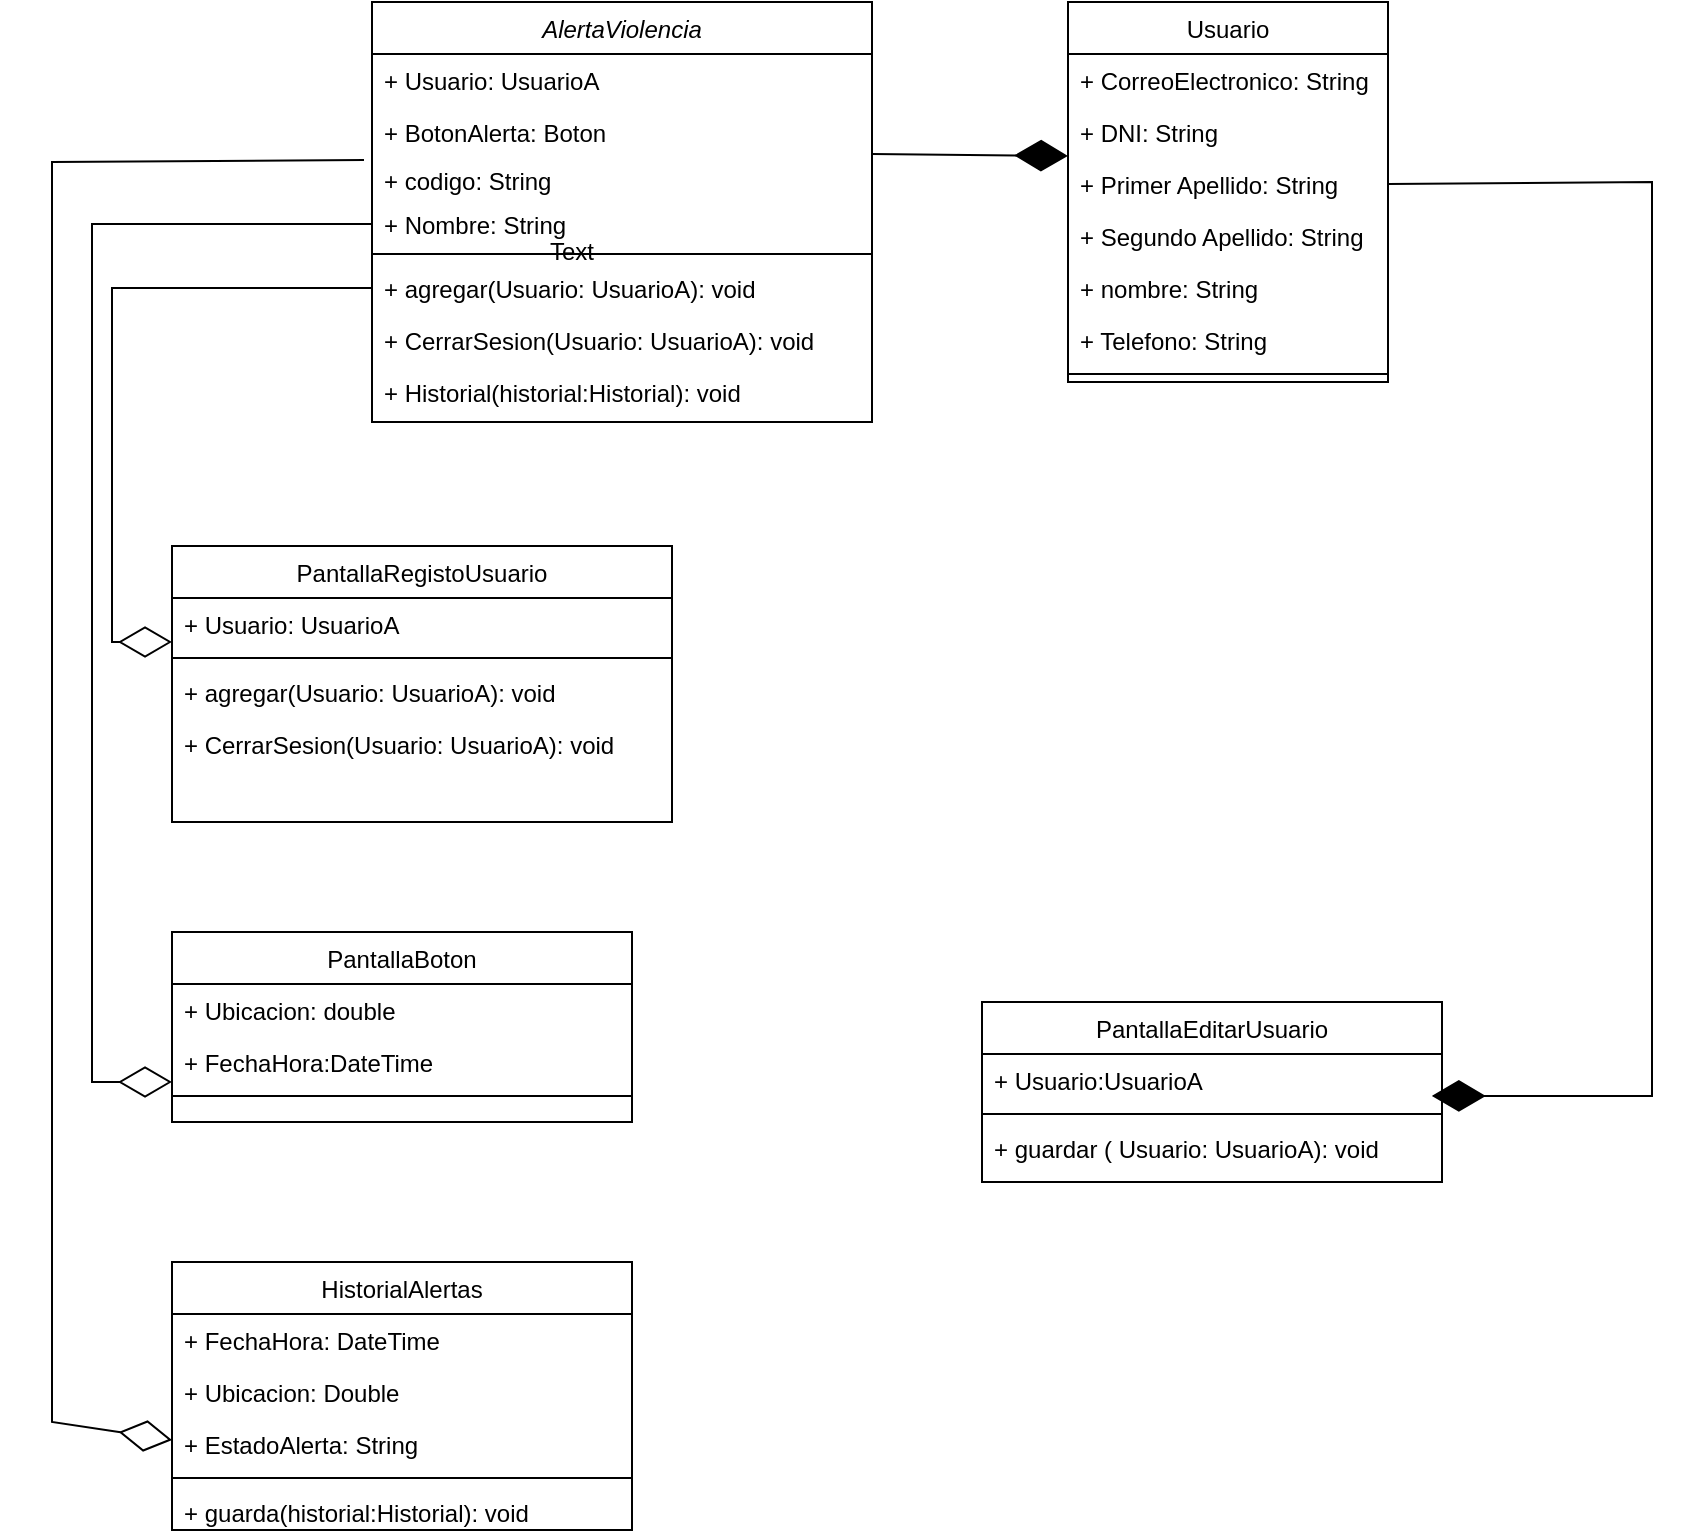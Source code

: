 <mxfile version="22.0.3" type="github">
  <diagram id="C5RBs43oDa-KdzZeNtuy" name="Page-1">
    <mxGraphModel dx="1862" dy="593" grid="1" gridSize="10" guides="1" tooltips="1" connect="1" arrows="1" fold="1" page="1" pageScale="1" pageWidth="827" pageHeight="1169" math="0" shadow="0">
      <root>
        <mxCell id="WIyWlLk6GJQsqaUBKTNV-0" />
        <mxCell id="WIyWlLk6GJQsqaUBKTNV-1" parent="WIyWlLk6GJQsqaUBKTNV-0" />
        <mxCell id="zkfFHV4jXpPFQw0GAbJ--0" value="AlertaViolencia" style="swimlane;fontStyle=2;align=center;verticalAlign=top;childLayout=stackLayout;horizontal=1;startSize=26;horizontalStack=0;resizeParent=1;resizeLast=0;collapsible=1;marginBottom=0;rounded=0;shadow=0;strokeWidth=1;direction=east;" parent="WIyWlLk6GJQsqaUBKTNV-1" vertex="1">
          <mxGeometry x="160" y="120" width="250" height="210" as="geometry">
            <mxRectangle x="230" y="140" width="160" height="26" as="alternateBounds" />
          </mxGeometry>
        </mxCell>
        <mxCell id="zkfFHV4jXpPFQw0GAbJ--1" value="+ Usuario: UsuarioA" style="text;align=left;verticalAlign=top;spacingLeft=4;spacingRight=4;overflow=hidden;rotatable=0;points=[[0,0.5],[1,0.5]];portConstraint=eastwest;" parent="zkfFHV4jXpPFQw0GAbJ--0" vertex="1">
          <mxGeometry y="26" width="250" height="26" as="geometry" />
        </mxCell>
        <mxCell id="zkfFHV4jXpPFQw0GAbJ--2" value="+ BotonAlerta: Boton" style="text;align=left;verticalAlign=top;spacingLeft=4;spacingRight=4;overflow=hidden;rotatable=0;points=[[0,0.5],[1,0.5]];portConstraint=eastwest;rounded=0;shadow=0;html=0;" parent="zkfFHV4jXpPFQw0GAbJ--0" vertex="1">
          <mxGeometry y="52" width="250" height="26" as="geometry" />
        </mxCell>
        <mxCell id="zkfFHV4jXpPFQw0GAbJ--3" value="+ codigo: String" style="text;align=left;verticalAlign=middle;spacingLeft=4;spacingRight=4;overflow=hidden;rotatable=0;points=[[0,0.5],[1,0.5]];portConstraint=eastwest;rounded=0;shadow=0;html=0;" parent="zkfFHV4jXpPFQw0GAbJ--0" vertex="1">
          <mxGeometry y="78" width="250" height="22" as="geometry" />
        </mxCell>
        <mxCell id="7Cn3WWj0v0v9ymw6K-_m-8" value="+ Nombre: String" style="text;align=left;verticalAlign=middle;spacingLeft=4;spacingRight=4;overflow=hidden;rotatable=0;points=[[0,0.5],[1,0.5]];portConstraint=eastwest;rounded=0;shadow=0;html=0;" parent="zkfFHV4jXpPFQw0GAbJ--0" vertex="1">
          <mxGeometry y="100" width="250" height="22" as="geometry" />
        </mxCell>
        <mxCell id="zkfFHV4jXpPFQw0GAbJ--4" value="" style="line;html=1;strokeWidth=1;align=left;verticalAlign=middle;spacingTop=-1;spacingLeft=3;spacingRight=3;rotatable=0;labelPosition=right;points=[];portConstraint=eastwest;" parent="zkfFHV4jXpPFQw0GAbJ--0" vertex="1">
          <mxGeometry y="122" width="250" height="8" as="geometry" />
        </mxCell>
        <mxCell id="7Cn3WWj0v0v9ymw6K-_m-11" value="+ agregar(Usuario: UsuarioA): void" style="text;align=left;verticalAlign=top;spacingLeft=4;spacingRight=4;overflow=hidden;rotatable=0;points=[[0,0.5],[1,0.5]];portConstraint=eastwest;" parent="zkfFHV4jXpPFQw0GAbJ--0" vertex="1">
          <mxGeometry y="130" width="250" height="26" as="geometry" />
        </mxCell>
        <mxCell id="T7s_4VJQq6CFZVtVAWez-18" value="+ CerrarSesion(Usuario: UsuarioA): void" style="text;align=left;verticalAlign=top;spacingLeft=4;spacingRight=4;overflow=hidden;rotatable=0;points=[[0,0.5],[1,0.5]];portConstraint=eastwest;" vertex="1" parent="zkfFHV4jXpPFQw0GAbJ--0">
          <mxGeometry y="156" width="250" height="26" as="geometry" />
        </mxCell>
        <mxCell id="zkfFHV4jXpPFQw0GAbJ--5" value="+ Historial(historial:Historial): void" style="text;align=left;verticalAlign=top;spacingLeft=4;spacingRight=4;overflow=hidden;rotatable=0;points=[[0,0.5],[1,0.5]];portConstraint=eastwest;" parent="zkfFHV4jXpPFQw0GAbJ--0" vertex="1">
          <mxGeometry y="182" width="250" height="26" as="geometry" />
        </mxCell>
        <mxCell id="zkfFHV4jXpPFQw0GAbJ--6" value="PantallaRegistoUsuario" style="swimlane;fontStyle=0;align=center;verticalAlign=top;childLayout=stackLayout;horizontal=1;startSize=26;horizontalStack=0;resizeParent=1;resizeLast=0;collapsible=1;marginBottom=0;rounded=0;shadow=0;strokeWidth=1;" parent="WIyWlLk6GJQsqaUBKTNV-1" vertex="1">
          <mxGeometry x="60" y="392" width="250" height="138" as="geometry">
            <mxRectangle x="130" y="380" width="160" height="26" as="alternateBounds" />
          </mxGeometry>
        </mxCell>
        <mxCell id="zkfFHV4jXpPFQw0GAbJ--7" value="+ Usuario: UsuarioA" style="text;align=left;verticalAlign=top;spacingLeft=4;spacingRight=4;overflow=hidden;rotatable=0;points=[[0,0.5],[1,0.5]];portConstraint=eastwest;" parent="zkfFHV4jXpPFQw0GAbJ--6" vertex="1">
          <mxGeometry y="26" width="250" height="26" as="geometry" />
        </mxCell>
        <mxCell id="zkfFHV4jXpPFQw0GAbJ--9" value="" style="line;html=1;strokeWidth=1;align=left;verticalAlign=middle;spacingTop=-1;spacingLeft=3;spacingRight=3;rotatable=0;labelPosition=right;points=[];portConstraint=eastwest;" parent="zkfFHV4jXpPFQw0GAbJ--6" vertex="1">
          <mxGeometry y="52" width="250" height="8" as="geometry" />
        </mxCell>
        <mxCell id="zkfFHV4jXpPFQw0GAbJ--10" value="+ agregar(Usuario: UsuarioA): void" style="text;align=left;verticalAlign=top;spacingLeft=4;spacingRight=4;overflow=hidden;rotatable=0;points=[[0,0.5],[1,0.5]];portConstraint=eastwest;fontStyle=0" parent="zkfFHV4jXpPFQw0GAbJ--6" vertex="1">
          <mxGeometry y="60" width="250" height="26" as="geometry" />
        </mxCell>
        <mxCell id="zkfFHV4jXpPFQw0GAbJ--11" value="+ CerrarSesion(Usuario: UsuarioA): void" style="text;align=left;verticalAlign=top;spacingLeft=4;spacingRight=4;overflow=hidden;rotatable=0;points=[[0,0.5],[1,0.5]];portConstraint=eastwest;" parent="zkfFHV4jXpPFQw0GAbJ--6" vertex="1">
          <mxGeometry y="86" width="250" height="26" as="geometry" />
        </mxCell>
        <mxCell id="zkfFHV4jXpPFQw0GAbJ--17" value="Usuario" style="swimlane;fontStyle=0;align=center;verticalAlign=top;childLayout=stackLayout;horizontal=1;startSize=26;horizontalStack=0;resizeParent=1;resizeLast=0;collapsible=1;marginBottom=0;rounded=0;shadow=0;strokeWidth=1;" parent="WIyWlLk6GJQsqaUBKTNV-1" vertex="1">
          <mxGeometry x="508" y="120" width="160" height="190" as="geometry">
            <mxRectangle x="508" y="120" width="160" height="26" as="alternateBounds" />
          </mxGeometry>
        </mxCell>
        <mxCell id="zkfFHV4jXpPFQw0GAbJ--18" value="+ CorreoElectronico: String" style="text;align=left;verticalAlign=top;spacingLeft=4;spacingRight=4;overflow=hidden;rotatable=0;points=[[0,0.5],[1,0.5]];portConstraint=eastwest;" parent="zkfFHV4jXpPFQw0GAbJ--17" vertex="1">
          <mxGeometry y="26" width="160" height="26" as="geometry" />
        </mxCell>
        <mxCell id="T7s_4VJQq6CFZVtVAWez-6" value="+ DNI: String" style="text;align=left;verticalAlign=top;spacingLeft=4;spacingRight=4;overflow=hidden;rotatable=0;points=[[0,0.5],[1,0.5]];portConstraint=eastwest;" vertex="1" parent="zkfFHV4jXpPFQw0GAbJ--17">
          <mxGeometry y="52" width="160" height="26" as="geometry" />
        </mxCell>
        <mxCell id="zkfFHV4jXpPFQw0GAbJ--19" value="+ Primer Apellido: String" style="text;align=left;verticalAlign=top;spacingLeft=4;spacingRight=4;overflow=hidden;rotatable=0;points=[[0,0.5],[1,0.5]];portConstraint=eastwest;rounded=0;shadow=0;html=0;" parent="zkfFHV4jXpPFQw0GAbJ--17" vertex="1">
          <mxGeometry y="78" width="160" height="26" as="geometry" />
        </mxCell>
        <mxCell id="zkfFHV4jXpPFQw0GAbJ--20" value="+ Segundo Apellido: String" style="text;align=left;verticalAlign=top;spacingLeft=4;spacingRight=4;overflow=hidden;rotatable=0;points=[[0,0.5],[1,0.5]];portConstraint=eastwest;rounded=0;shadow=0;html=0;" parent="zkfFHV4jXpPFQw0GAbJ--17" vertex="1">
          <mxGeometry y="104" width="160" height="26" as="geometry" />
        </mxCell>
        <mxCell id="T7s_4VJQq6CFZVtVAWez-4" value="+ nombre: String" style="text;align=left;verticalAlign=top;spacingLeft=4;spacingRight=4;overflow=hidden;rotatable=0;points=[[0,0.5],[1,0.5]];portConstraint=eastwest;" vertex="1" parent="zkfFHV4jXpPFQw0GAbJ--17">
          <mxGeometry y="130" width="160" height="26" as="geometry" />
        </mxCell>
        <mxCell id="T7s_4VJQq6CFZVtVAWez-1" value="+ Telefono: String" style="text;align=left;verticalAlign=top;spacingLeft=4;spacingRight=4;overflow=hidden;rotatable=0;points=[[0,0.5],[1,0.5]];portConstraint=eastwest;rounded=0;shadow=0;html=0;" vertex="1" parent="zkfFHV4jXpPFQw0GAbJ--17">
          <mxGeometry y="156" width="160" height="26" as="geometry" />
        </mxCell>
        <mxCell id="zkfFHV4jXpPFQw0GAbJ--23" value="" style="line;html=1;strokeWidth=1;align=left;verticalAlign=middle;spacingTop=-1;spacingLeft=3;spacingRight=3;rotatable=0;labelPosition=right;points=[];portConstraint=eastwest;" parent="zkfFHV4jXpPFQw0GAbJ--17" vertex="1">
          <mxGeometry y="182" width="160" height="8" as="geometry" />
        </mxCell>
        <mxCell id="7Cn3WWj0v0v9ymw6K-_m-0" value="PantallaBoton" style="swimlane;fontStyle=0;align=center;verticalAlign=top;childLayout=stackLayout;horizontal=1;startSize=26;horizontalStack=0;resizeParent=1;resizeLast=0;collapsible=1;marginBottom=0;rounded=0;shadow=0;strokeWidth=1;" parent="WIyWlLk6GJQsqaUBKTNV-1" vertex="1">
          <mxGeometry x="60" y="585" width="230" height="95" as="geometry">
            <mxRectangle x="130" y="380" width="160" height="26" as="alternateBounds" />
          </mxGeometry>
        </mxCell>
        <mxCell id="7Cn3WWj0v0v9ymw6K-_m-1" value="+ Ubicacion: double" style="text;align=left;verticalAlign=top;spacingLeft=4;spacingRight=4;overflow=hidden;rotatable=0;points=[[0,0.5],[1,0.5]];portConstraint=eastwest;" parent="7Cn3WWj0v0v9ymw6K-_m-0" vertex="1">
          <mxGeometry y="26" width="230" height="26" as="geometry" />
        </mxCell>
        <mxCell id="T7s_4VJQq6CFZVtVAWez-7" value="+ FechaHora:DateTime" style="text;align=left;verticalAlign=top;spacingLeft=4;spacingRight=4;overflow=hidden;rotatable=0;points=[[0,0.5],[1,0.5]];portConstraint=eastwest;" vertex="1" parent="7Cn3WWj0v0v9ymw6K-_m-0">
          <mxGeometry y="52" width="230" height="26" as="geometry" />
        </mxCell>
        <mxCell id="7Cn3WWj0v0v9ymw6K-_m-3" value="" style="line;html=1;strokeWidth=1;align=left;verticalAlign=middle;spacingTop=-1;spacingLeft=3;spacingRight=3;rotatable=0;labelPosition=right;points=[];portConstraint=eastwest;" parent="7Cn3WWj0v0v9ymw6K-_m-0" vertex="1">
          <mxGeometry y="78" width="230" height="8" as="geometry" />
        </mxCell>
        <mxCell id="7Cn3WWj0v0v9ymw6K-_m-32" value="PantallaEditarUsuario" style="swimlane;fontStyle=0;align=center;verticalAlign=top;childLayout=stackLayout;horizontal=1;startSize=26;horizontalStack=0;resizeParent=1;resizeLast=0;collapsible=1;marginBottom=0;rounded=0;shadow=0;strokeWidth=1;" parent="WIyWlLk6GJQsqaUBKTNV-1" vertex="1">
          <mxGeometry x="465" y="620" width="230" height="90" as="geometry">
            <mxRectangle x="130" y="380" width="160" height="26" as="alternateBounds" />
          </mxGeometry>
        </mxCell>
        <mxCell id="7Cn3WWj0v0v9ymw6K-_m-33" value="+ Usuario:UsuarioA" style="text;align=left;verticalAlign=top;spacingLeft=4;spacingRight=4;overflow=hidden;rotatable=0;points=[[0,0.5],[1,0.5]];portConstraint=eastwest;" parent="7Cn3WWj0v0v9ymw6K-_m-32" vertex="1">
          <mxGeometry y="26" width="230" height="26" as="geometry" />
        </mxCell>
        <mxCell id="7Cn3WWj0v0v9ymw6K-_m-34" value="" style="line;html=1;strokeWidth=1;align=left;verticalAlign=middle;spacingTop=-1;spacingLeft=3;spacingRight=3;rotatable=0;labelPosition=right;points=[];portConstraint=eastwest;" parent="7Cn3WWj0v0v9ymw6K-_m-32" vertex="1">
          <mxGeometry y="52" width="230" height="8" as="geometry" />
        </mxCell>
        <mxCell id="7Cn3WWj0v0v9ymw6K-_m-36" value="+ guardar ( Usuario: UsuarioA): void" style="text;align=left;verticalAlign=top;spacingLeft=4;spacingRight=4;overflow=hidden;rotatable=0;points=[[0,0.5],[1,0.5]];portConstraint=eastwest;" parent="7Cn3WWj0v0v9ymw6K-_m-32" vertex="1">
          <mxGeometry y="60" width="230" height="26" as="geometry" />
        </mxCell>
        <mxCell id="A4zQ1tyoOrkPa0oUhMuw-14" value="" style="endArrow=diamondThin;endFill=1;endSize=24;html=1;rounded=0;entryX=0.978;entryY=0.538;entryDx=0;entryDy=0;entryPerimeter=0;exitX=1;exitY=0.5;exitDx=0;exitDy=0;" parent="WIyWlLk6GJQsqaUBKTNV-1" source="zkfFHV4jXpPFQw0GAbJ--19" edge="1">
          <mxGeometry width="160" relative="1" as="geometry">
            <mxPoint x="672" y="-40.002" as="sourcePoint" />
            <mxPoint x="689.94" y="666.988" as="targetPoint" />
            <Array as="points">
              <mxPoint x="800" y="210" />
              <mxPoint x="800" y="667" />
            </Array>
          </mxGeometry>
        </mxCell>
        <mxCell id="qMggxpewXw-kvNO_1xkI-0" value="" style="endArrow=diamondThin;endFill=0;endSize=24;html=1;rounded=0;exitX=0;exitY=0.5;exitDx=0;exitDy=0;" parent="WIyWlLk6GJQsqaUBKTNV-1" edge="1">
          <mxGeometry width="160" relative="1" as="geometry">
            <mxPoint x="160" y="231" as="sourcePoint" />
            <mxPoint x="60" y="660" as="targetPoint" />
            <Array as="points">
              <mxPoint x="20" y="231" />
              <mxPoint x="20" y="660" />
            </Array>
          </mxGeometry>
        </mxCell>
        <mxCell id="qMggxpewXw-kvNO_1xkI-1" value="" style="endArrow=diamondThin;endFill=0;endSize=24;html=1;rounded=0;exitX=0;exitY=0.5;exitDx=0;exitDy=0;" parent="WIyWlLk6GJQsqaUBKTNV-1" source="7Cn3WWj0v0v9ymw6K-_m-11" edge="1">
          <mxGeometry width="160" relative="1" as="geometry">
            <mxPoint x="-100" y="440" as="sourcePoint" />
            <mxPoint x="60" y="440" as="targetPoint" />
            <Array as="points">
              <mxPoint x="30" y="263" />
              <mxPoint x="30" y="440" />
            </Array>
          </mxGeometry>
        </mxCell>
        <mxCell id="T7s_4VJQq6CFZVtVAWez-0" value="Text" style="text;html=1;strokeColor=none;fillColor=none;align=center;verticalAlign=middle;whiteSpace=wrap;rounded=0;" vertex="1" parent="WIyWlLk6GJQsqaUBKTNV-1">
          <mxGeometry x="230" y="230" width="60" height="30" as="geometry" />
        </mxCell>
        <mxCell id="A4zQ1tyoOrkPa0oUhMuw-3" value="" style="endArrow=diamondThin;endFill=1;endSize=24;html=1;rounded=0;exitX=1;exitY=0.923;exitDx=0;exitDy=0;exitPerimeter=0;" parent="WIyWlLk6GJQsqaUBKTNV-1" edge="1" source="zkfFHV4jXpPFQw0GAbJ--2">
          <mxGeometry width="160" relative="1" as="geometry">
            <mxPoint x="418" y="197" as="sourcePoint" />
            <mxPoint x="508" y="197" as="targetPoint" />
          </mxGeometry>
        </mxCell>
        <mxCell id="T7s_4VJQq6CFZVtVAWez-9" value="HistorialAlertas" style="swimlane;fontStyle=0;align=center;verticalAlign=top;childLayout=stackLayout;horizontal=1;startSize=26;horizontalStack=0;resizeParent=1;resizeLast=0;collapsible=1;marginBottom=0;rounded=0;shadow=0;strokeWidth=1;" vertex="1" parent="WIyWlLk6GJQsqaUBKTNV-1">
          <mxGeometry x="60" y="750" width="230" height="134" as="geometry">
            <mxRectangle x="130" y="380" width="160" height="26" as="alternateBounds" />
          </mxGeometry>
        </mxCell>
        <mxCell id="T7s_4VJQq6CFZVtVAWez-10" value="+ FechaHora: DateTime" style="text;align=left;verticalAlign=top;spacingLeft=4;spacingRight=4;overflow=hidden;rotatable=0;points=[[0,0.5],[1,0.5]];portConstraint=eastwest;" vertex="1" parent="T7s_4VJQq6CFZVtVAWez-9">
          <mxGeometry y="26" width="230" height="26" as="geometry" />
        </mxCell>
        <mxCell id="T7s_4VJQq6CFZVtVAWez-11" value="+ Ubicacion: Double" style="text;align=left;verticalAlign=top;spacingLeft=4;spacingRight=4;overflow=hidden;rotatable=0;points=[[0,0.5],[1,0.5]];portConstraint=eastwest;" vertex="1" parent="T7s_4VJQq6CFZVtVAWez-9">
          <mxGeometry y="52" width="230" height="26" as="geometry" />
        </mxCell>
        <mxCell id="T7s_4VJQq6CFZVtVAWez-15" value="+ EstadoAlerta: String" style="text;align=left;verticalAlign=top;spacingLeft=4;spacingRight=4;overflow=hidden;rotatable=0;points=[[0,0.5],[1,0.5]];portConstraint=eastwest;" vertex="1" parent="T7s_4VJQq6CFZVtVAWez-9">
          <mxGeometry y="78" width="230" height="26" as="geometry" />
        </mxCell>
        <mxCell id="T7s_4VJQq6CFZVtVAWez-12" value="" style="line;html=1;strokeWidth=1;align=left;verticalAlign=middle;spacingTop=-1;spacingLeft=3;spacingRight=3;rotatable=0;labelPosition=right;points=[];portConstraint=eastwest;" vertex="1" parent="T7s_4VJQq6CFZVtVAWez-9">
          <mxGeometry y="104" width="230" height="8" as="geometry" />
        </mxCell>
        <mxCell id="T7s_4VJQq6CFZVtVAWez-13" value="+ guarda(historial:Historial): void" style="text;align=left;verticalAlign=top;spacingLeft=4;spacingRight=4;overflow=hidden;rotatable=0;points=[[0,0.5],[1,0.5]];portConstraint=eastwest;" vertex="1" parent="T7s_4VJQq6CFZVtVAWez-9">
          <mxGeometry y="112" width="230" height="22" as="geometry" />
        </mxCell>
        <mxCell id="T7s_4VJQq6CFZVtVAWez-16" value="" style="endArrow=diamondThin;endFill=0;endSize=24;html=1;rounded=0;exitX=-0.016;exitY=0.045;exitDx=0;exitDy=0;exitPerimeter=0;" edge="1" parent="WIyWlLk6GJQsqaUBKTNV-1" source="zkfFHV4jXpPFQw0GAbJ--3">
          <mxGeometry width="160" relative="1" as="geometry">
            <mxPoint x="160" y="410" as="sourcePoint" />
            <mxPoint x="60" y="839" as="targetPoint" />
            <Array as="points">
              <mxPoint y="200" />
              <mxPoint y="620" />
              <mxPoint y="830" />
            </Array>
          </mxGeometry>
        </mxCell>
      </root>
    </mxGraphModel>
  </diagram>
</mxfile>
